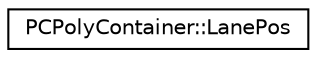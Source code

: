 digraph "Graphical Class Hierarchy"
{
  edge [fontname="Helvetica",fontsize="10",labelfontname="Helvetica",labelfontsize="10"];
  node [fontname="Helvetica",fontsize="10",shape=record];
  rankdir="LR";
  Node0 [label="PCPolyContainer::LanePos",height=0.2,width=0.4,color="black", fillcolor="white", style="filled",URL="$d2/ddd/struct_p_c_poly_container_1_1_lane_pos.html"];
}
